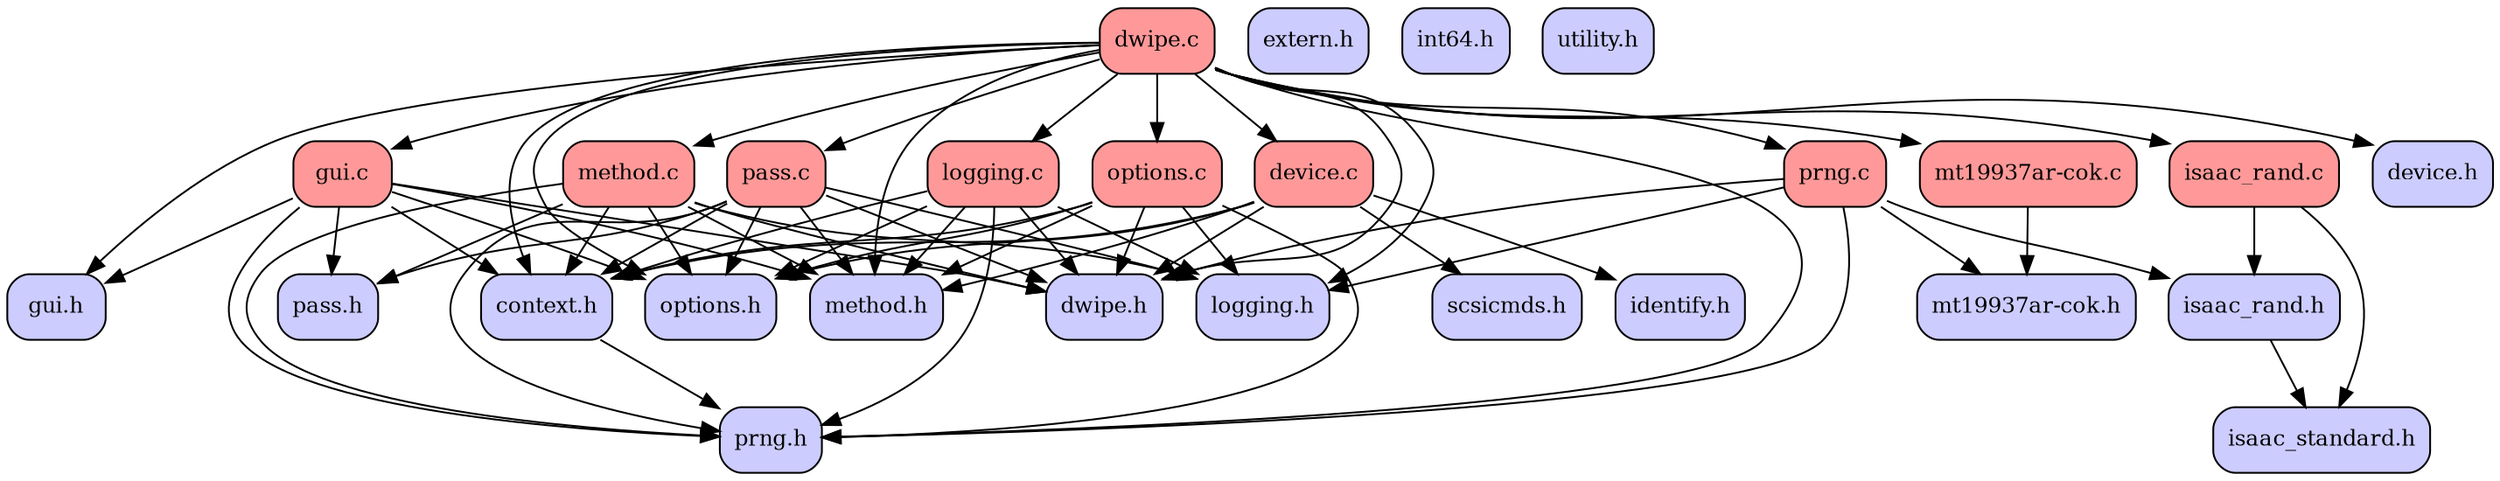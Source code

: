 digraph codeviz {
    splines=true
    sep="+15,15"
    overlap=scalexy

    node [shape=Mrecord, fontsize=12]

    node [fillcolor="#ccccff", style=filled] "context.h"          [label = "context.h"]
    node [fillcolor="#ff9999", style=filled] "device.c"           [label = "device.c"]
    node [fillcolor="#ccccff", style=filled] "device.h"           [label = "device.h"]
    node [fillcolor="#ff9999", style=filled] "dwipe.c"            [label = "dwipe.c"]
    node [fillcolor="#ccccff", style=filled] "dwipe.h"            [label = "dwipe.h"]
    node [fillcolor="#ccccff", style=filled] "extern.h"           [label = "extern.h"]
    node [fillcolor="#ff9999", style=filled] "gui.c"              [label = "gui.c"]
    node [fillcolor="#ccccff", style=filled] "gui.h"              [label = "gui.h"]
    node [fillcolor="#ccccff", style=filled] "identify.h"         [label = "identify.h"]
    node [fillcolor="#ccccff", style=filled] "int64.h"            [label = "int64.h"]
    node [fillcolor="#ff9999", style=filled] "isaac_rand.c"       [label = "isaac_rand.c"]
    node [fillcolor="#ccccff", style=filled] "isaac_rand.h"       [label = "isaac_rand.h"]
    node [fillcolor="#ccccff", style=filled] "isaac_standard.h"   [label = "isaac_standard.h"]
    node [fillcolor="#ff9999", style=filled] "logging.c"          [label = "logging.c"]
    node [fillcolor="#ccccff", style=filled] "logging.h"          [label = "logging.h"]
    node [fillcolor="#ff9999", style=filled] "method.c"           [label = "method.c"]
    node [fillcolor="#ccccff", style=filled] "method.h"           [label = "method.h"]
    node [fillcolor="#ff9999", style=filled] "mt19937ar-cok.c"    [label = "mt19937ar-cok.c"]
    node [fillcolor="#ccccff", style=filled] "mt19937ar-cok.h"    [label = "mt19937ar-cok.h"]
    node [fillcolor="#ff9999", style=filled] "options.c"          [label = "options.c"]
    node [fillcolor="#ccccff", style=filled] "options.h"          [label = "options.h"]
    node [fillcolor="#ff9999", style=filled] "pass.c"             [label = "pass.c"]
    node [fillcolor="#ccccff", style=filled] "pass.h"             [label = "pass.h"]
    node [fillcolor="#ff9999", style=filled] "prng.c"             [label = "prng.c"]
    node [fillcolor="#ccccff", style=filled] "prng.h"             [label = "prng.h"]
    node [fillcolor="#ccccff", style=filled] "scsicmds.h"         [label = "scsicmds.h"]
    node [fillcolor="#ccccff", style=filled] "utility.h"          [label = "utility.h"]

    "context.h"          ->             "prng.h"
    "device.c"           ->            "dwipe.h"
    "device.c"           ->          "context.h"
    "device.c"           ->           "method.h"
    "device.c"           ->          "options.h"
    "device.c"           ->         "identify.h"
    "device.c"           ->         "scsicmds.h"
    "dwipe.c"            ->            "dwipe.h"
    "dwipe.c"            ->          "context.h"
    "dwipe.c"            ->           "method.h"
    "dwipe.c"            ->             "prng.h"
    "dwipe.c"            ->          "options.h"
    "dwipe.c"            ->           "device.h"
    "dwipe.c"            ->          "logging.h"
    "dwipe.c"            ->              "gui.h"
    "dwipe.c"            ->    "mt19937ar-cok.c"
    "dwipe.c"            ->       "isaac_rand.c"
    "dwipe.c"            ->              "gui.c"
    "dwipe.c"            ->          "options.c"
    "dwipe.c"            ->           "device.c"
    "dwipe.c"            ->             "pass.c"
    "dwipe.c"            ->           "method.c"
    "dwipe.c"            ->          "logging.c"
    "dwipe.c"            ->             "prng.c"
    "gui.c"              ->            "dwipe.h"
    "gui.c"              ->          "context.h"
    "gui.c"              ->           "method.h"
    "gui.c"              ->             "prng.h"
    "gui.c"              ->          "options.h"
    "gui.c"              ->              "gui.h"
    "gui.c"              ->             "pass.h"
    "isaac_rand.c"       ->   "isaac_standard.h"
    "isaac_rand.c"       ->       "isaac_rand.h"
    "isaac_rand.h"       ->   "isaac_standard.h"
    "logging.c"          ->            "dwipe.h"
    "logging.c"          ->          "context.h"
    "logging.c"          ->           "method.h"
    "logging.c"          ->             "prng.h"
    "logging.c"          ->          "options.h"
    "logging.c"          ->          "logging.h"
    "method.c"           ->            "dwipe.h"
    "method.c"           ->          "context.h"
    "method.c"           ->           "method.h"
    "method.c"           ->             "prng.h"
    "method.c"           ->          "options.h"
    "method.c"           ->             "pass.h"
    "method.c"           ->          "logging.h"
    "mt19937ar-cok.c"    ->    "mt19937ar-cok.h"
    "options.c"          ->            "dwipe.h"
    "options.c"          ->          "context.h"
    "options.c"          ->           "method.h"
    "options.c"          ->             "prng.h"
    "options.c"          ->          "options.h"
    "options.c"          ->          "logging.h"
    "pass.c"             ->            "dwipe.h"
    "pass.c"             ->          "context.h"
    "pass.c"             ->           "method.h"
    "pass.c"             ->             "prng.h"
    "pass.c"             ->          "options.h"
    "pass.c"             ->             "pass.h"
    "pass.c"             ->          "logging.h"
    "prng.c"             ->            "dwipe.h"
    "prng.c"             ->             "prng.h"
    "prng.c"             ->          "logging.h"
    "prng.c"             ->    "mt19937ar-cok.h"
    "prng.c"             ->       "isaac_rand.h"
}